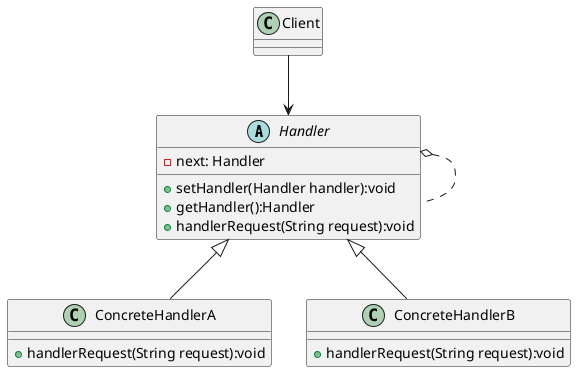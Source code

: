 @startuml
     abstract class Handler{
         - next: Handler
         + setHandler(Handler handler):void
         + getHandler():Handler
         + handlerRequest(String request):void
     }

     class ConcreteHandlerA{
       + handlerRequest(String request):void
     }

     class ConcreteHandlerB{
       + handlerRequest(String request):void
     }

     Handler o...Handler
     Client -->Handler
     Handler<|--ConcreteHandlerA
     Handler<|--ConcreteHandlerB

@enduml